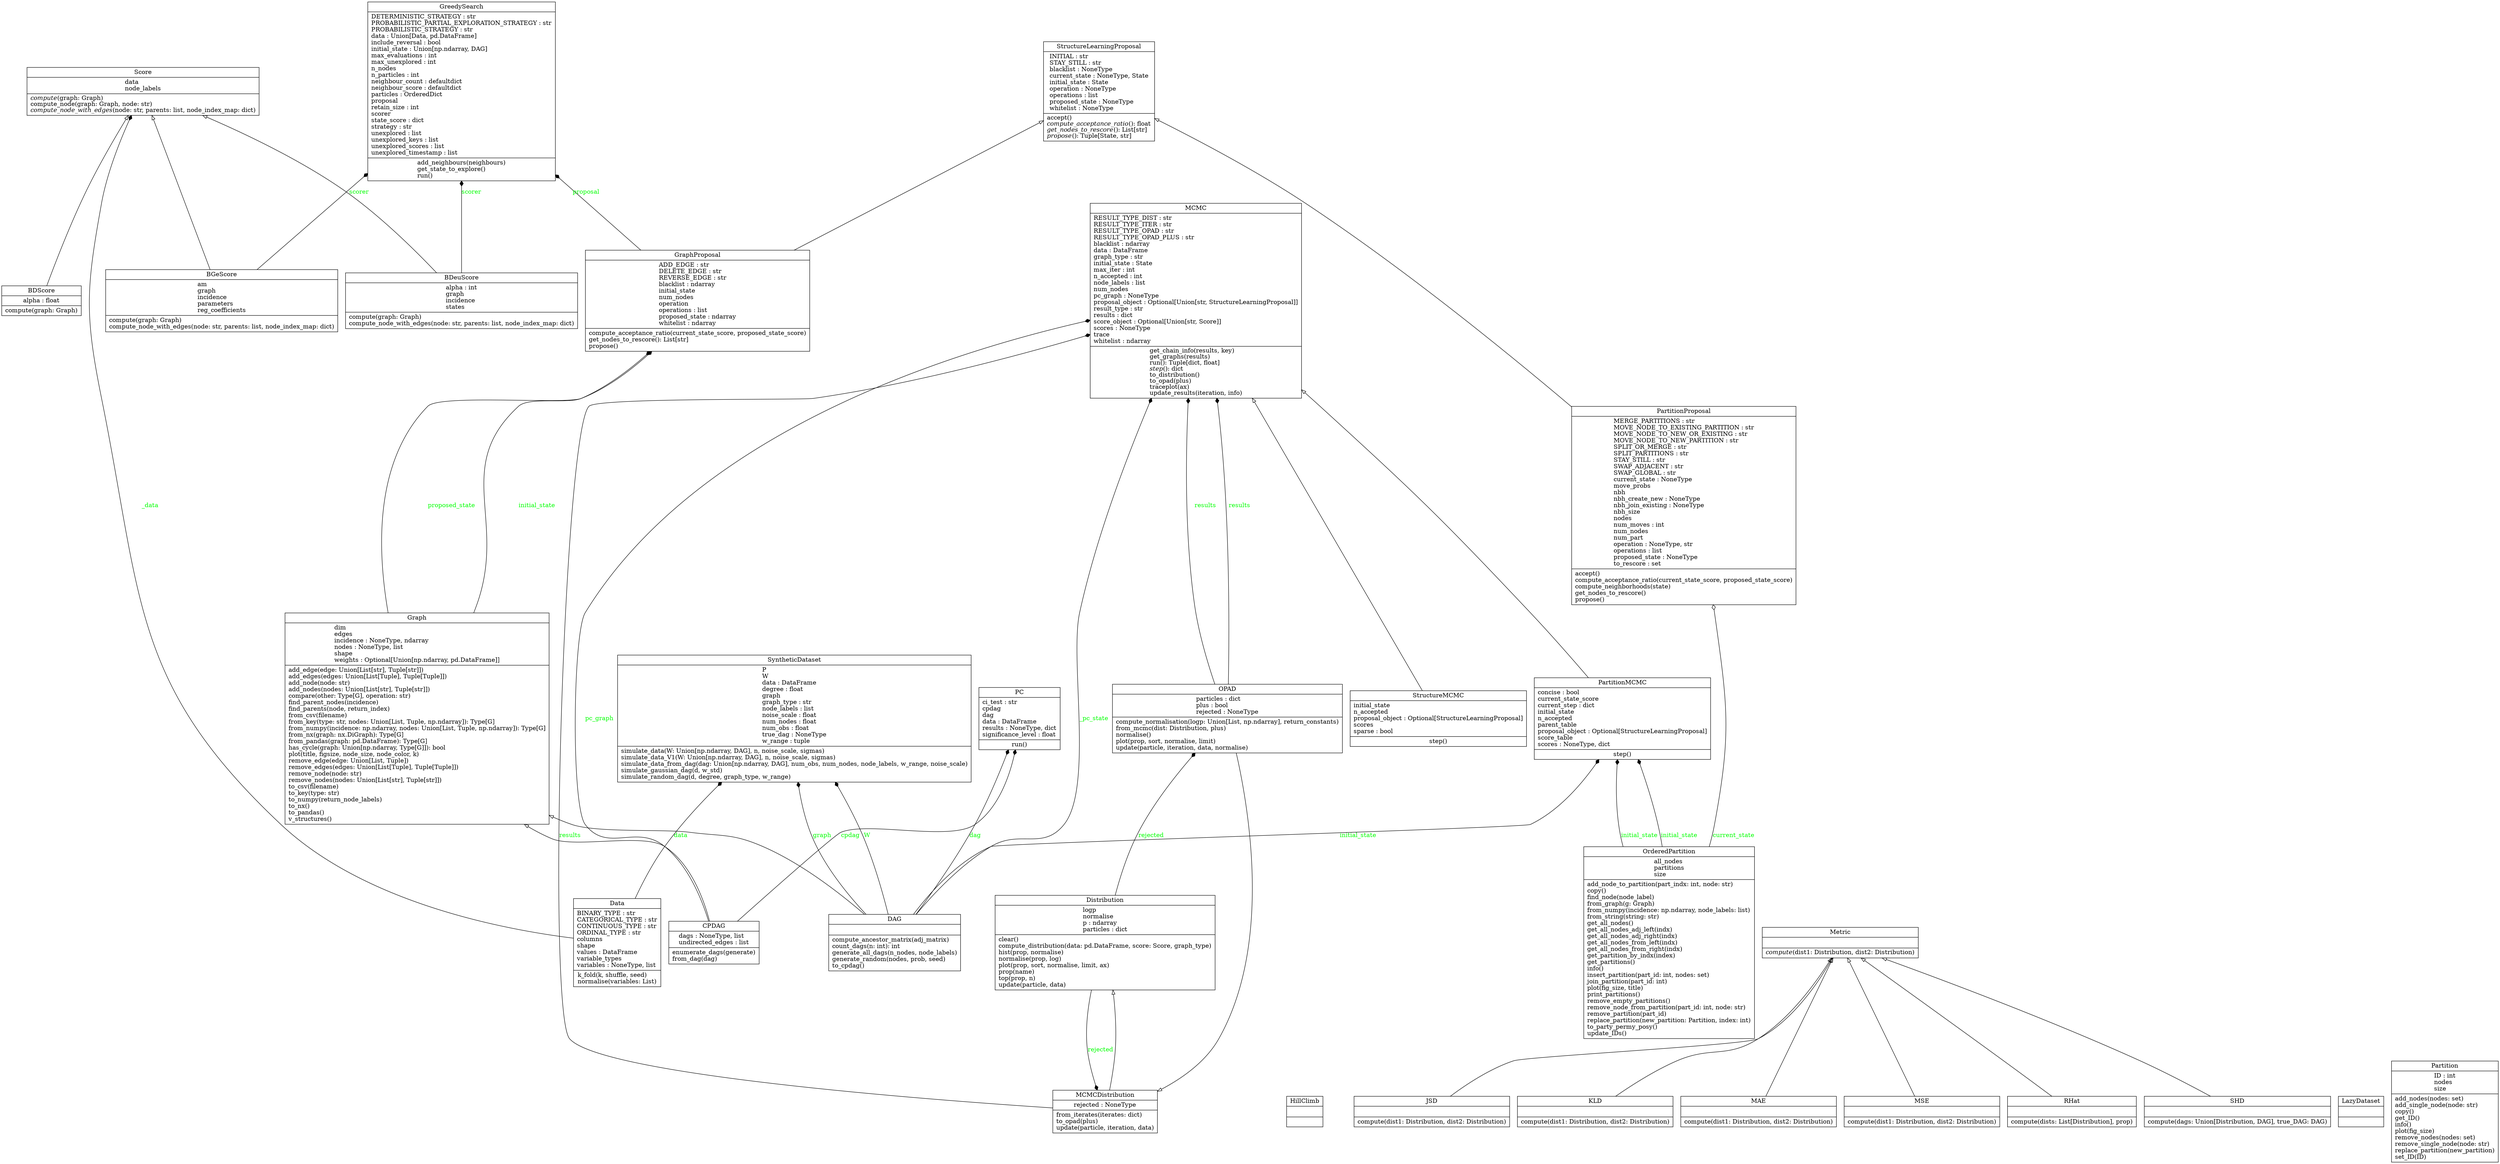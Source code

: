 digraph "classes" {
rankdir=BT
charset="utf-8"
"structure_learning.scores.bd.BDScore" [color="black", fontcolor="black", label=<{BDScore|alpha : float<br ALIGN="LEFT"/>|compute(graph: Graph)<br ALIGN="LEFT"/>}>, shape="record", style="solid"];
"structure_learning.scores.bdeu.BDeuScore" [color="black", fontcolor="black", label=<{BDeuScore|alpha : int<br ALIGN="LEFT"/>graph<br ALIGN="LEFT"/>incidence<br ALIGN="LEFT"/>states<br ALIGN="LEFT"/>|compute(graph: Graph)<br ALIGN="LEFT"/>compute_node_with_edges(node: str, parents: list, node_index_map: dict)<br ALIGN="LEFT"/>}>, shape="record", style="solid"];
"structure_learning.scores.bge.BGeScore" [color="black", fontcolor="black", label=<{BGeScore|am<br ALIGN="LEFT"/>graph<br ALIGN="LEFT"/>incidence<br ALIGN="LEFT"/>parameters<br ALIGN="LEFT"/>reg_coefficients<br ALIGN="LEFT"/>|compute(graph: Graph)<br ALIGN="LEFT"/>compute_node_with_edges(node: str, parents: list, node_index_map: dict)<br ALIGN="LEFT"/>}>, shape="record", style="solid"];
"structure_learning.data_structures.cpdag.CPDAG" [color="black", fontcolor="black", label=<{CPDAG|dags : NoneType, list<br ALIGN="LEFT"/>undirected_edges : list<br ALIGN="LEFT"/>|enumerate_dags(generate)<br ALIGN="LEFT"/>from_dag(dag)<br ALIGN="LEFT"/>}>, shape="record", style="solid"];
"structure_learning.data_structures.dag.DAG" [color="black", fontcolor="black", label=<{DAG|<br ALIGN="LEFT"/>|compute_ancestor_matrix(adj_matrix)<br ALIGN="LEFT"/>count_dags(n: int): int<br ALIGN="LEFT"/>generate_all_dags(n_nodes, node_labels)<br ALIGN="LEFT"/>generate_random(nodes, prob, seed)<br ALIGN="LEFT"/>to_cpdag()<br ALIGN="LEFT"/>}>, shape="record", style="solid"];
"structure_learning.data.data.Data" [color="black", fontcolor="black", label=<{Data|BINARY_TYPE : str<br ALIGN="LEFT"/>CATEGORICAL_TYPE : str<br ALIGN="LEFT"/>CONTINUOUS_TYPE : str<br ALIGN="LEFT"/>ORDINAL_TYPE : str<br ALIGN="LEFT"/>columns<br ALIGN="LEFT"/>shape<br ALIGN="LEFT"/>values : DataFrame<br ALIGN="LEFT"/>variable_types<br ALIGN="LEFT"/>variables : NoneType, list<br ALIGN="LEFT"/>|k_fold(k, shuffle, seed)<br ALIGN="LEFT"/>normalise(variables: List)<br ALIGN="LEFT"/>}>, shape="record", style="solid"];
"structure_learning.distributions.distribution.Distribution" [color="black", fontcolor="black", label=<{Distribution|logp<br ALIGN="LEFT"/>normalise<br ALIGN="LEFT"/>p : ndarray<br ALIGN="LEFT"/>particles : dict<br ALIGN="LEFT"/>|clear()<br ALIGN="LEFT"/>compute_distribution(data: pd.DataFrame, score: Score, graph_type)<br ALIGN="LEFT"/>hist(prop, normalise)<br ALIGN="LEFT"/>normalise(prop, log)<br ALIGN="LEFT"/>plot(prop, sort, normalise, limit, ax)<br ALIGN="LEFT"/>prop(name)<br ALIGN="LEFT"/>top(prop, n)<br ALIGN="LEFT"/>update(particle, data)<br ALIGN="LEFT"/>}>, shape="record", style="solid"];
"structure_learning.data_structures.graph.Graph" [color="black", fontcolor="black", label=<{Graph|dim<br ALIGN="LEFT"/>edges<br ALIGN="LEFT"/>incidence : NoneType, ndarray<br ALIGN="LEFT"/>nodes : NoneType, list<br ALIGN="LEFT"/>shape<br ALIGN="LEFT"/>weights : Optional[Union[np.ndarray, pd.DataFrame]]<br ALIGN="LEFT"/>|add_edge(edge: Union[List[str], Tuple[str]])<br ALIGN="LEFT"/>add_edges(edges: Union[List[Tuple], Tuple[Tuple]])<br ALIGN="LEFT"/>add_node(node: str)<br ALIGN="LEFT"/>add_nodes(nodes: Union[List[str], Tuple[str]])<br ALIGN="LEFT"/>compare(other: Type[G], operation: str)<br ALIGN="LEFT"/>find_parent_nodes(incidence)<br ALIGN="LEFT"/>find_parents(node, return_index)<br ALIGN="LEFT"/>from_csv(filename)<br ALIGN="LEFT"/>from_key(type: str, nodes: Union[List, Tuple, np.ndarray]): Type[G]<br ALIGN="LEFT"/>from_numpy(incidence: np.ndarray, nodes: Union[List, Tuple, np.ndarray]): Type[G]<br ALIGN="LEFT"/>from_nx(graph: nx.DiGraph): Type[G]<br ALIGN="LEFT"/>from_pandas(graph: pd.DataFrame): Type[G]<br ALIGN="LEFT"/>has_cycle(graph: Union[np.ndarray, Type[G]]): bool<br ALIGN="LEFT"/>plot(title, figsize, node_size, node_color, k)<br ALIGN="LEFT"/>remove_edge(edge: Union[List, Tuple])<br ALIGN="LEFT"/>remove_edges(edges: Union[List[Tuple], Tuple[Tuple]])<br ALIGN="LEFT"/>remove_node(node: str)<br ALIGN="LEFT"/>remove_nodes(nodes: Union[List[str], Tuple[str]])<br ALIGN="LEFT"/>to_csv(filename)<br ALIGN="LEFT"/>to_key(type: str)<br ALIGN="LEFT"/>to_numpy(return_node_labels)<br ALIGN="LEFT"/>to_nx()<br ALIGN="LEFT"/>to_pandas()<br ALIGN="LEFT"/>v_structures()<br ALIGN="LEFT"/>}>, shape="record", style="solid"];
"structure_learning.proposals.graph.graph_proposal.GraphProposal" [color="black", fontcolor="black", label=<{GraphProposal|ADD_EDGE : str<br ALIGN="LEFT"/>DELETE_EDGE : str<br ALIGN="LEFT"/>REVERSE_EDGE : str<br ALIGN="LEFT"/>blacklist : ndarray<br ALIGN="LEFT"/>initial_state<br ALIGN="LEFT"/>num_nodes<br ALIGN="LEFT"/>operation<br ALIGN="LEFT"/>operations : list<br ALIGN="LEFT"/>proposed_state : ndarray<br ALIGN="LEFT"/>whitelist : ndarray<br ALIGN="LEFT"/>|compute_acceptance_ratio(current_state_score, proposed_state_score)<br ALIGN="LEFT"/>get_nodes_to_rescore(): List[str]<br ALIGN="LEFT"/>propose()<br ALIGN="LEFT"/>}>, shape="record", style="solid"];
"structure_learning.samplers.greedy.GreedySearch" [color="black", fontcolor="black", label=<{GreedySearch|DETERMINISTIC_STRATEGY : str<br ALIGN="LEFT"/>PROBABILISTIC_PARTIAL_EXPLORATION_STRATEGY : str<br ALIGN="LEFT"/>PROBABILISTIC_STRATEGY : str<br ALIGN="LEFT"/>data : Union[Data, pd.DataFrame]<br ALIGN="LEFT"/>include_reversal : bool<br ALIGN="LEFT"/>initial_state : Union[np.ndarray, DAG]<br ALIGN="LEFT"/>max_evaluations : int<br ALIGN="LEFT"/>max_unexplored : int<br ALIGN="LEFT"/>n_nodes<br ALIGN="LEFT"/>n_particles : int<br ALIGN="LEFT"/>neighbour_count : defaultdict<br ALIGN="LEFT"/>neighbour_score : defaultdict<br ALIGN="LEFT"/>particles : OrderedDict<br ALIGN="LEFT"/>proposal<br ALIGN="LEFT"/>retain_size : int<br ALIGN="LEFT"/>scorer<br ALIGN="LEFT"/>state_score : dict<br ALIGN="LEFT"/>strategy : str<br ALIGN="LEFT"/>unexplored : list<br ALIGN="LEFT"/>unexplored_keys : list<br ALIGN="LEFT"/>unexplored_scores : list<br ALIGN="LEFT"/>unexplored_timestamp : list<br ALIGN="LEFT"/>|add_neighbours(neighbours)<br ALIGN="LEFT"/>get_state_to_explore()<br ALIGN="LEFT"/>run()<br ALIGN="LEFT"/>}>, shape="record", style="solid"];
"structure_learning.samplers.hillclimb.HillClimb" [color="black", fontcolor="black", label=<{HillClimb|<br ALIGN="LEFT"/>|}>, shape="record", style="solid"];
"structure_learning.evaluation.metrics.JSD" [color="black", fontcolor="black", label=<{JSD|<br ALIGN="LEFT"/>|compute(dist1: Distribution, dist2: Distribution)<br ALIGN="LEFT"/>}>, shape="record", style="solid"];
"structure_learning.evaluation.metrics.KLD" [color="black", fontcolor="black", label=<{KLD|<br ALIGN="LEFT"/>|compute(dist1: Distribution, dist2: Distribution)<br ALIGN="LEFT"/>}>, shape="record", style="solid"];
"structure_learning.data.data.LazyDataset" [color="black", fontcolor="black", label=<{LazyDataset|<br ALIGN="LEFT"/>|}>, shape="record", style="solid"];
"structure_learning.evaluation.metrics.MAE" [color="black", fontcolor="black", label=<{MAE|<br ALIGN="LEFT"/>|compute(dist1: Distribution, dist2: Distribution)<br ALIGN="LEFT"/>}>, shape="record", style="solid"];
"structure_learning.samplers.mcmc.MCMC" [color="black", fontcolor="black", label=<{MCMC|RESULT_TYPE_DIST : str<br ALIGN="LEFT"/>RESULT_TYPE_ITER : str<br ALIGN="LEFT"/>RESULT_TYPE_OPAD : str<br ALIGN="LEFT"/>RESULT_TYPE_OPAD_PLUS : str<br ALIGN="LEFT"/>blacklist : ndarray<br ALIGN="LEFT"/>data : DataFrame<br ALIGN="LEFT"/>graph_type : str<br ALIGN="LEFT"/>initial_state : State<br ALIGN="LEFT"/>max_iter : int<br ALIGN="LEFT"/>n_accepted : int<br ALIGN="LEFT"/>node_labels : list<br ALIGN="LEFT"/>num_nodes<br ALIGN="LEFT"/>pc_graph : NoneType<br ALIGN="LEFT"/>proposal_object : Optional[Union[str, StructureLearningProposal]]<br ALIGN="LEFT"/>result_type : str<br ALIGN="LEFT"/>results : dict<br ALIGN="LEFT"/>score_object : Optional[Union[str, Score]]<br ALIGN="LEFT"/>scores : NoneType<br ALIGN="LEFT"/>trace<br ALIGN="LEFT"/>whitelist : ndarray<br ALIGN="LEFT"/>|get_chain_info(results, key)<br ALIGN="LEFT"/>get_graphs(results)<br ALIGN="LEFT"/>run(): Tuple[dict, float]<br ALIGN="LEFT"/><I>step</I>(): dict<br ALIGN="LEFT"/>to_distribution()<br ALIGN="LEFT"/>to_opad(plus)<br ALIGN="LEFT"/>traceplot(ax)<br ALIGN="LEFT"/>update_results(iteration, info)<br ALIGN="LEFT"/>}>, shape="record", style="solid"];
"structure_learning.distributions.distribution.MCMCDistribution" [color="black", fontcolor="black", label=<{MCMCDistribution|rejected : NoneType<br ALIGN="LEFT"/>|from_iterates(iterates: dict)<br ALIGN="LEFT"/>to_opad(plus)<br ALIGN="LEFT"/>update(particle, iteration, data)<br ALIGN="LEFT"/>}>, shape="record", style="solid"];
"structure_learning.evaluation.metrics.MSE" [color="black", fontcolor="black", label=<{MSE|<br ALIGN="LEFT"/>|compute(dist1: Distribution, dist2: Distribution)<br ALIGN="LEFT"/>}>, shape="record", style="solid"];
"structure_learning.evaluation.metrics.Metric" [color="black", fontcolor="black", label=<{Metric|<br ALIGN="LEFT"/>|<I>compute</I>(dist1: Distribution, dist2: Distribution)<br ALIGN="LEFT"/>}>, shape="record", style="solid"];
"structure_learning.distributions.distribution.OPAD" [color="black", fontcolor="black", label=<{OPAD|particles : dict<br ALIGN="LEFT"/>plus : bool<br ALIGN="LEFT"/>rejected : NoneType<br ALIGN="LEFT"/>|compute_normalisation(logp: Union[List, np.ndarray], return_constants)<br ALIGN="LEFT"/>from_mcmc(dist: Distribution, plus)<br ALIGN="LEFT"/>normalise()<br ALIGN="LEFT"/>plot(prop, sort, normalise, limit)<br ALIGN="LEFT"/>update(particle, iteration, data, normalise)<br ALIGN="LEFT"/>}>, shape="record", style="solid"];
"structure_learning.data_structures.partition.OrderedPartition" [color="black", fontcolor="black", label=<{OrderedPartition|all_nodes<br ALIGN="LEFT"/>partitions<br ALIGN="LEFT"/>size<br ALIGN="LEFT"/>|add_node_to_partition(part_indx: int, node: str)<br ALIGN="LEFT"/>copy()<br ALIGN="LEFT"/>find_node(node_label)<br ALIGN="LEFT"/>from_graph(g: Graph)<br ALIGN="LEFT"/>from_numpy(incidence: np.ndarray, node_labels: list)<br ALIGN="LEFT"/>from_string(string: str)<br ALIGN="LEFT"/>get_all_nodes()<br ALIGN="LEFT"/>get_all_nodes_adj_left(indx)<br ALIGN="LEFT"/>get_all_nodes_adj_right(indx)<br ALIGN="LEFT"/>get_all_nodes_from_left(indx)<br ALIGN="LEFT"/>get_all_nodes_from_right(indx)<br ALIGN="LEFT"/>get_partition_by_indx(index)<br ALIGN="LEFT"/>get_partitions()<br ALIGN="LEFT"/>info()<br ALIGN="LEFT"/>insert_partition(part_id: int, nodes: set)<br ALIGN="LEFT"/>join_partition(part_id: int)<br ALIGN="LEFT"/>plot(fig_size, title)<br ALIGN="LEFT"/>print_partitions()<br ALIGN="LEFT"/>remove_empty_partitions()<br ALIGN="LEFT"/>remove_node_from_partition(part_id: int, node: str)<br ALIGN="LEFT"/>remove_partition(part_id)<br ALIGN="LEFT"/>replace_partition(new_partition: Partition, index: int)<br ALIGN="LEFT"/>to_party_permy_posy()<br ALIGN="LEFT"/>update_IDs()<br ALIGN="LEFT"/>}>, shape="record", style="solid"];
"structure_learning.samplers.pc.PC" [color="black", fontcolor="black", label=<{PC|ci_test : str<br ALIGN="LEFT"/>cpdag<br ALIGN="LEFT"/>dag<br ALIGN="LEFT"/>data : DataFrame<br ALIGN="LEFT"/>results : NoneType, dict<br ALIGN="LEFT"/>significance_level : float<br ALIGN="LEFT"/>|run()<br ALIGN="LEFT"/>}>, shape="record", style="solid"];
"structure_learning.data_structures.partition.Partition" [color="black", fontcolor="black", label=<{Partition|ID : int<br ALIGN="LEFT"/>nodes<br ALIGN="LEFT"/>size<br ALIGN="LEFT"/>|add_nodes(nodes: set)<br ALIGN="LEFT"/>add_single_node(node: str)<br ALIGN="LEFT"/>copy()<br ALIGN="LEFT"/>get_ID()<br ALIGN="LEFT"/>info()<br ALIGN="LEFT"/>plot(fig_size)<br ALIGN="LEFT"/>remove_nodes(nodes: set)<br ALIGN="LEFT"/>remove_single_node(node: str)<br ALIGN="LEFT"/>replace_partition(new_partition)<br ALIGN="LEFT"/>set_ID(ID)<br ALIGN="LEFT"/>}>, shape="record", style="solid"];
"structure_learning.samplers.partition_mcmc.PartitionMCMC" [color="black", fontcolor="black", label=<{PartitionMCMC|concise : bool<br ALIGN="LEFT"/>current_state_score<br ALIGN="LEFT"/>current_step : dict<br ALIGN="LEFT"/>initial_state<br ALIGN="LEFT"/>n_accepted<br ALIGN="LEFT"/>parent_table<br ALIGN="LEFT"/>proposal_object : Optional[StructureLearningProposal]<br ALIGN="LEFT"/>score_table<br ALIGN="LEFT"/>scores : NoneType, dict<br ALIGN="LEFT"/>|step()<br ALIGN="LEFT"/>}>, shape="record", style="solid"];
"structure_learning.proposals.partition.partition_proposal.PartitionProposal" [color="black", fontcolor="black", label=<{PartitionProposal|MERGE_PARTITIONS : str<br ALIGN="LEFT"/>MOVE_NODE_TO_EXISTING_PARTITION : str<br ALIGN="LEFT"/>MOVE_NODE_TO_NEW_OR_EXISTING : str<br ALIGN="LEFT"/>MOVE_NODE_TO_NEW_PARTITION : str<br ALIGN="LEFT"/>SPLIT_OR_MERGE : str<br ALIGN="LEFT"/>SPLIT_PARTITIONS : str<br ALIGN="LEFT"/>STAY_STILL : str<br ALIGN="LEFT"/>SWAP_ADJACENT : str<br ALIGN="LEFT"/>SWAP_GLOBAL : str<br ALIGN="LEFT"/>current_state : NoneType<br ALIGN="LEFT"/>move_probs<br ALIGN="LEFT"/>nbh<br ALIGN="LEFT"/>nbh_create_new : NoneType<br ALIGN="LEFT"/>nbh_join_existing : NoneType<br ALIGN="LEFT"/>nbh_size<br ALIGN="LEFT"/>nodes<br ALIGN="LEFT"/>num_moves : int<br ALIGN="LEFT"/>num_nodes<br ALIGN="LEFT"/>num_part<br ALIGN="LEFT"/>operation : NoneType, str<br ALIGN="LEFT"/>operations : list<br ALIGN="LEFT"/>proposed_state : NoneType<br ALIGN="LEFT"/>to_rescore : set<br ALIGN="LEFT"/>|accept()<br ALIGN="LEFT"/>compute_acceptance_ratio(current_state_score, proposed_state_score)<br ALIGN="LEFT"/>compute_neighborhoods(state)<br ALIGN="LEFT"/>get_nodes_to_rescore()<br ALIGN="LEFT"/>propose()<br ALIGN="LEFT"/>}>, shape="record", style="solid"];
"structure_learning.evaluation.metrics.RHat" [color="black", fontcolor="black", label=<{RHat|<br ALIGN="LEFT"/>|compute(dists: List[Distribution], prop)<br ALIGN="LEFT"/>}>, shape="record", style="solid"];
"structure_learning.evaluation.metrics.SHD" [color="black", fontcolor="black", label=<{SHD|<br ALIGN="LEFT"/>|compute(dags: Union[Distribution, DAG], true_DAG: DAG)<br ALIGN="LEFT"/>}>, shape="record", style="solid"];
"structure_learning.scores.score.Score" [color="black", fontcolor="black", label=<{Score|data<br ALIGN="LEFT"/>node_labels<br ALIGN="LEFT"/>|<I>compute</I>(graph: Graph)<br ALIGN="LEFT"/>compute_node(graph: Graph, node: str)<br ALIGN="LEFT"/><I>compute_node_with_edges</I>(node: str, parents: list, node_index_map: dict)<br ALIGN="LEFT"/>}>, shape="record", style="solid"];
"structure_learning.proposals.proposal.StructureLearningProposal" [color="black", fontcolor="black", label=<{StructureLearningProposal|INITIAL : str<br ALIGN="LEFT"/>STAY_STILL : str<br ALIGN="LEFT"/>blacklist : NoneType<br ALIGN="LEFT"/>current_state : NoneType, State<br ALIGN="LEFT"/>initial_state : State<br ALIGN="LEFT"/>operation : NoneType<br ALIGN="LEFT"/>operations : list<br ALIGN="LEFT"/>proposed_state : NoneType<br ALIGN="LEFT"/>whitelist : NoneType<br ALIGN="LEFT"/>|accept()<br ALIGN="LEFT"/><I>compute_acceptance_ratio</I>(): float<br ALIGN="LEFT"/><I>get_nodes_to_rescore</I>(): List[str]<br ALIGN="LEFT"/><I>propose</I>(): Tuple[State, str]<br ALIGN="LEFT"/>}>, shape="record", style="solid"];
"structure_learning.samplers.structure_mcmc.StructureMCMC" [color="black", fontcolor="black", label=<{StructureMCMC|initial_state<br ALIGN="LEFT"/>n_accepted<br ALIGN="LEFT"/>proposal_object : Optional[StructureLearningProposal]<br ALIGN="LEFT"/>scores<br ALIGN="LEFT"/>sparse : bool<br ALIGN="LEFT"/>|step()<br ALIGN="LEFT"/>}>, shape="record", style="solid"];
"structure_learning.data.synthetic.SyntheticDataset" [color="black", fontcolor="black", label=<{SyntheticDataset|P<br ALIGN="LEFT"/>W<br ALIGN="LEFT"/>data : DataFrame<br ALIGN="LEFT"/>degree : float<br ALIGN="LEFT"/>graph<br ALIGN="LEFT"/>graph_type : str<br ALIGN="LEFT"/>node_labels : list<br ALIGN="LEFT"/>noise_scale : float<br ALIGN="LEFT"/>num_nodes : float<br ALIGN="LEFT"/>num_obs : float<br ALIGN="LEFT"/>true_dag : NoneType<br ALIGN="LEFT"/>w_range : tuple<br ALIGN="LEFT"/>|simulate_data(W: Union[np.ndarray, DAG], n, noise_scale, sigmas)<br ALIGN="LEFT"/>simulate_data_V1(W: Union[np.ndarray, DAG], n, noise_scale, sigmas)<br ALIGN="LEFT"/>simulate_data_from_dag(dag: Union[np.ndarray, DAG], num_obs, num_nodes, node_labels, w_range, noise_scale)<br ALIGN="LEFT"/>simulate_gaussian_dag(d, w_std)<br ALIGN="LEFT"/>simulate_random_dag(d, degree, graph_type, w_range)<br ALIGN="LEFT"/>}>, shape="record", style="solid"];
"structure_learning.data_structures.cpdag.CPDAG" -> "structure_learning.data_structures.graph.Graph" [arrowhead="empty", arrowtail="none"];
"structure_learning.data_structures.dag.DAG" -> "structure_learning.data_structures.graph.Graph" [arrowhead="empty", arrowtail="none"];
"structure_learning.distributions.distribution.MCMCDistribution" -> "structure_learning.distributions.distribution.Distribution" [arrowhead="empty", arrowtail="none"];
"structure_learning.distributions.distribution.OPAD" -> "structure_learning.distributions.distribution.MCMCDistribution" [arrowhead="empty", arrowtail="none"];
"structure_learning.evaluation.metrics.JSD" -> "structure_learning.evaluation.metrics.Metric" [arrowhead="empty", arrowtail="none"];
"structure_learning.evaluation.metrics.KLD" -> "structure_learning.evaluation.metrics.Metric" [arrowhead="empty", arrowtail="none"];
"structure_learning.evaluation.metrics.MAE" -> "structure_learning.evaluation.metrics.Metric" [arrowhead="empty", arrowtail="none"];
"structure_learning.evaluation.metrics.MSE" -> "structure_learning.evaluation.metrics.Metric" [arrowhead="empty", arrowtail="none"];
"structure_learning.evaluation.metrics.RHat" -> "structure_learning.evaluation.metrics.Metric" [arrowhead="empty", arrowtail="none"];
"structure_learning.evaluation.metrics.SHD" -> "structure_learning.evaluation.metrics.Metric" [arrowhead="empty", arrowtail="none"];
"structure_learning.proposals.graph.graph_proposal.GraphProposal" -> "structure_learning.proposals.proposal.StructureLearningProposal" [arrowhead="empty", arrowtail="none"];
"structure_learning.proposals.partition.partition_proposal.PartitionProposal" -> "structure_learning.proposals.proposal.StructureLearningProposal" [arrowhead="empty", arrowtail="none"];
"structure_learning.samplers.partition_mcmc.PartitionMCMC" -> "structure_learning.samplers.mcmc.MCMC" [arrowhead="empty", arrowtail="none"];
"structure_learning.samplers.structure_mcmc.StructureMCMC" -> "structure_learning.samplers.mcmc.MCMC" [arrowhead="empty", arrowtail="none"];
"structure_learning.scores.bd.BDScore" -> "structure_learning.scores.score.Score" [arrowhead="empty", arrowtail="none"];
"structure_learning.scores.bdeu.BDeuScore" -> "structure_learning.scores.score.Score" [arrowhead="empty", arrowtail="none"];
"structure_learning.scores.bge.BGeScore" -> "structure_learning.scores.score.Score" [arrowhead="empty", arrowtail="none"];
"structure_learning.data.data.Data" -> "structure_learning.data.synthetic.SyntheticDataset" [arrowhead="diamond", arrowtail="none", fontcolor="green", label="data", style="solid"];
"structure_learning.data.data.Data" -> "structure_learning.scores.score.Score" [arrowhead="diamond", arrowtail="none", fontcolor="green", label="_data", style="solid"];
"structure_learning.data_structures.cpdag.CPDAG" -> "structure_learning.samplers.mcmc.MCMC" [arrowhead="diamond", arrowtail="none", fontcolor="green", label="pc_graph", style="solid"];
"structure_learning.data_structures.cpdag.CPDAG" -> "structure_learning.samplers.pc.PC" [arrowhead="diamond", arrowtail="none", fontcolor="green", label="cpdag", style="solid"];
"structure_learning.data_structures.dag.DAG" -> "structure_learning.data.synthetic.SyntheticDataset" [arrowhead="diamond", arrowtail="none", fontcolor="green", label="W", style="solid"];
"structure_learning.data_structures.dag.DAG" -> "structure_learning.data.synthetic.SyntheticDataset" [arrowhead="diamond", arrowtail="none", fontcolor="green", label="graph", style="solid"];
"structure_learning.data_structures.dag.DAG" -> "structure_learning.samplers.mcmc.MCMC" [arrowhead="diamond", arrowtail="none", fontcolor="green", label="_pc_state", style="solid"];
"structure_learning.data_structures.dag.DAG" -> "structure_learning.samplers.partition_mcmc.PartitionMCMC" [arrowhead="diamond", arrowtail="none", fontcolor="green", label="initial_state", style="solid"];
"structure_learning.data_structures.dag.DAG" -> "structure_learning.samplers.pc.PC" [arrowhead="diamond", arrowtail="none", fontcolor="green", label="dag", style="solid"];
"structure_learning.data_structures.graph.Graph" -> "structure_learning.proposals.graph.graph_proposal.GraphProposal" [arrowhead="diamond", arrowtail="none", fontcolor="green", label="initial_state", style="solid"];
"structure_learning.data_structures.graph.Graph" -> "structure_learning.proposals.graph.graph_proposal.GraphProposal" [arrowhead="diamond", arrowtail="none", fontcolor="green", label="proposed_state", style="solid"];
"structure_learning.data_structures.partition.OrderedPartition" -> "structure_learning.samplers.partition_mcmc.PartitionMCMC" [arrowhead="diamond", arrowtail="none", fontcolor="green", label="initial_state", style="solid"];
"structure_learning.data_structures.partition.OrderedPartition" -> "structure_learning.samplers.partition_mcmc.PartitionMCMC" [arrowhead="diamond", arrowtail="none", fontcolor="green", label="initial_state", style="solid"];
"structure_learning.distributions.distribution.Distribution" -> "structure_learning.distributions.distribution.MCMCDistribution" [arrowhead="diamond", arrowtail="none", fontcolor="green", label="rejected", style="solid"];
"structure_learning.distributions.distribution.Distribution" -> "structure_learning.distributions.distribution.OPAD" [arrowhead="diamond", arrowtail="none", fontcolor="green", label="rejected", style="solid"];
"structure_learning.distributions.distribution.MCMCDistribution" -> "structure_learning.samplers.mcmc.MCMC" [arrowhead="diamond", arrowtail="none", fontcolor="green", label="results", style="solid"];
"structure_learning.distributions.distribution.OPAD" -> "structure_learning.samplers.mcmc.MCMC" [arrowhead="diamond", arrowtail="none", fontcolor="green", label="results", style="solid"];
"structure_learning.distributions.distribution.OPAD" -> "structure_learning.samplers.mcmc.MCMC" [arrowhead="diamond", arrowtail="none", fontcolor="green", label="results", style="solid"];
"structure_learning.proposals.graph.graph_proposal.GraphProposal" -> "structure_learning.samplers.greedy.GreedySearch" [arrowhead="diamond", arrowtail="none", fontcolor="green", label="proposal", style="solid"];
"structure_learning.scores.bdeu.BDeuScore" -> "structure_learning.samplers.greedy.GreedySearch" [arrowhead="diamond", arrowtail="none", fontcolor="green", label="scorer", style="solid"];
"structure_learning.scores.bge.BGeScore" -> "structure_learning.samplers.greedy.GreedySearch" [arrowhead="diamond", arrowtail="none", fontcolor="green", label="scorer", style="solid"];
"structure_learning.data_structures.partition.OrderedPartition" -> "structure_learning.proposals.partition.partition_proposal.PartitionProposal" [arrowhead="odiamond", arrowtail="none", fontcolor="green", label="current_state", style="solid"];
}
